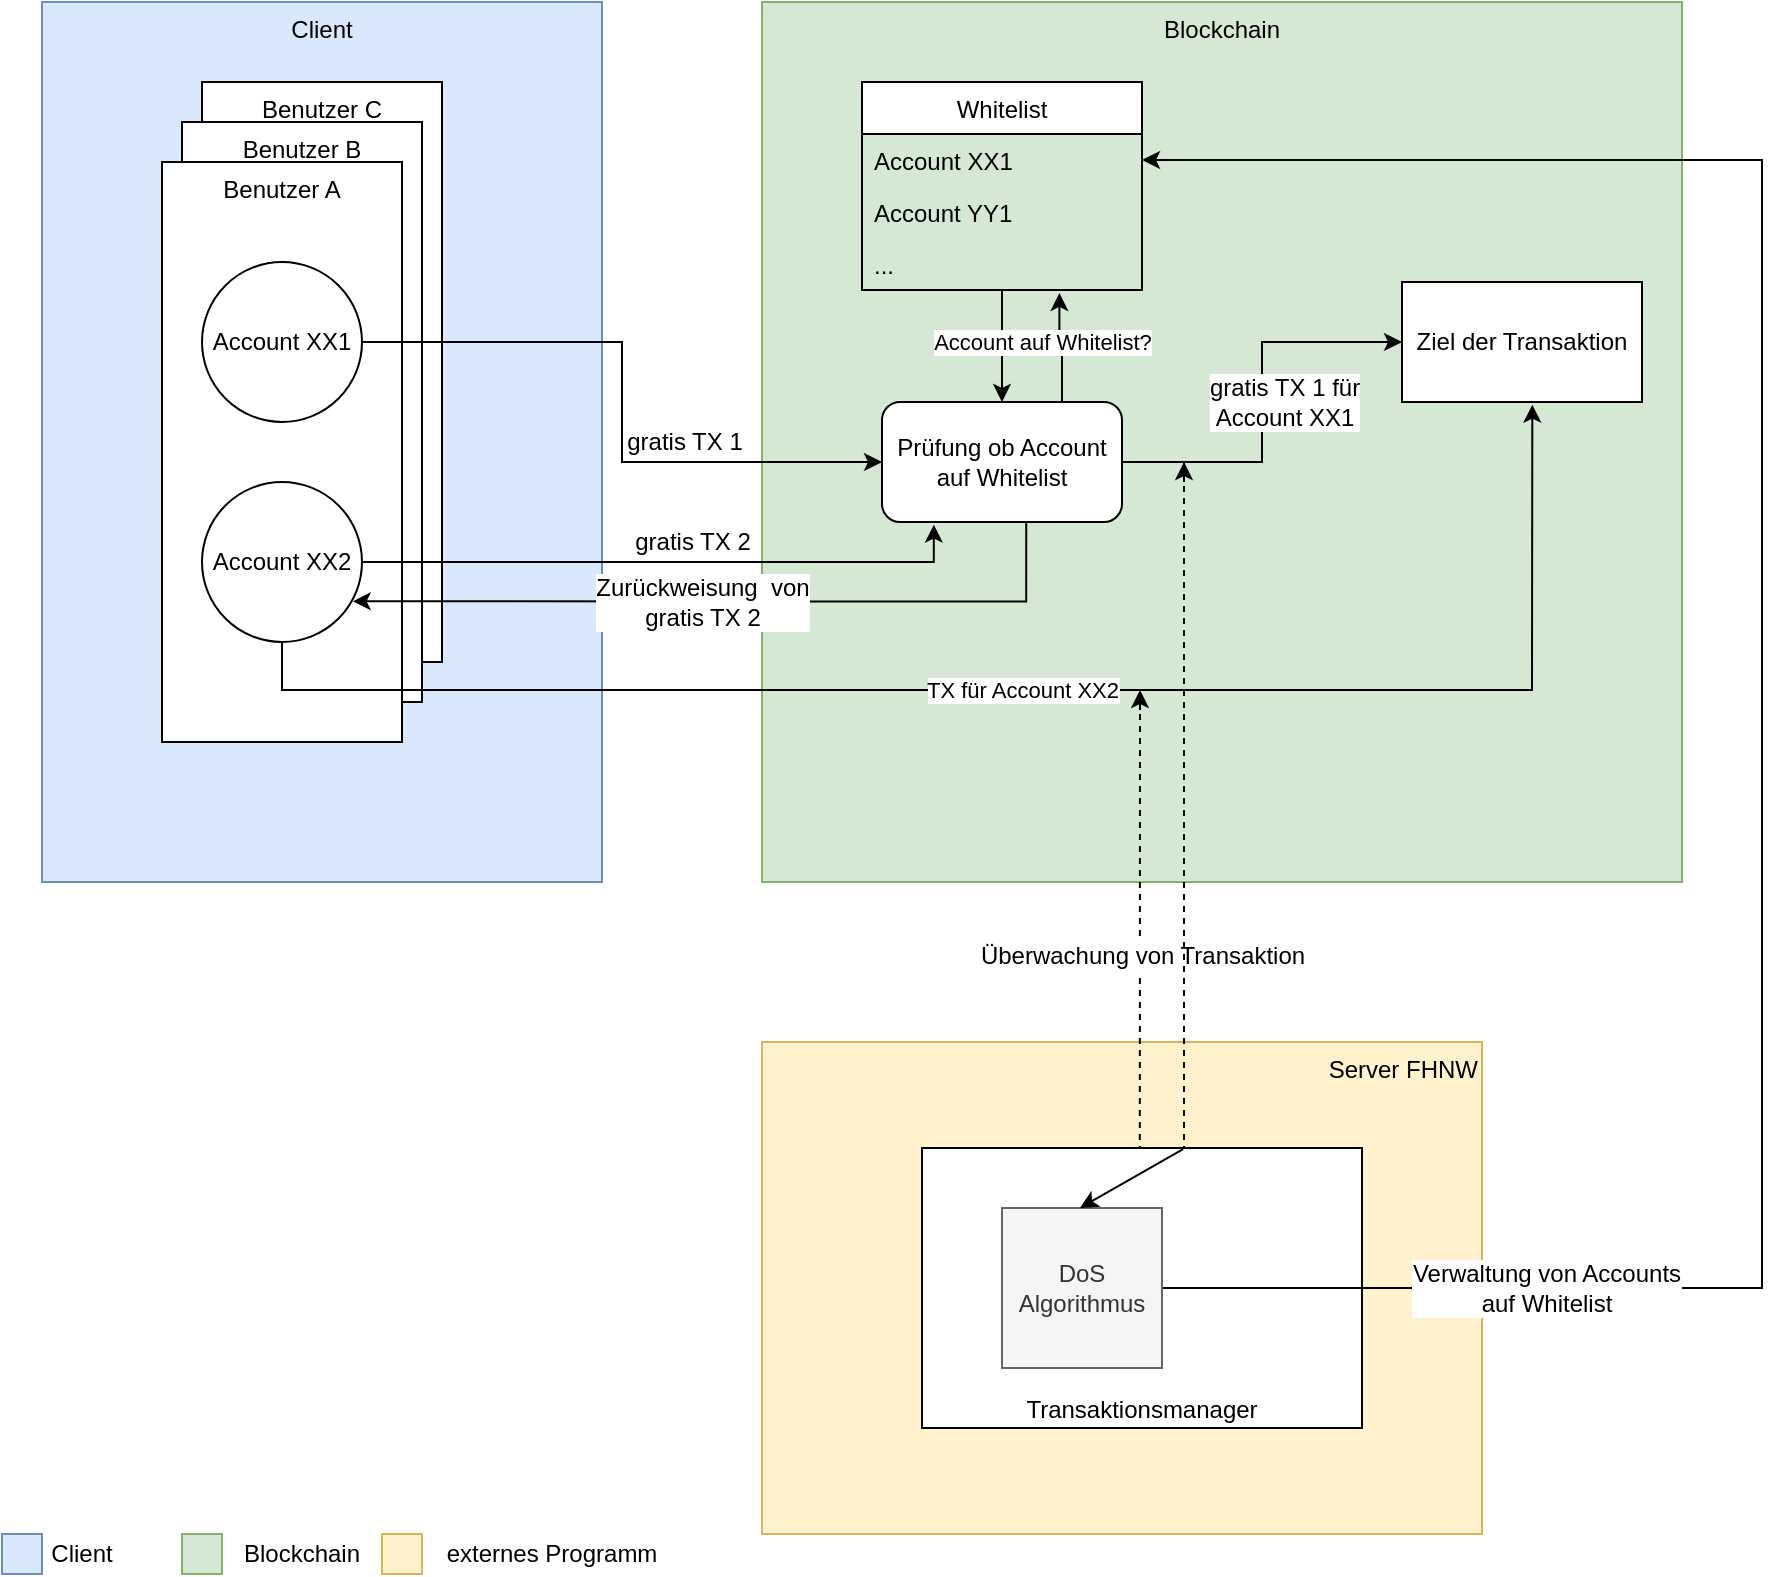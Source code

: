 <mxfile version="12.6.5" type="device"><diagram id="AUQCTULvhxM7nA-7SAK1" name="Page-1"><mxGraphModel dx="1086" dy="966" grid="1" gridSize="10" guides="1" tooltips="1" connect="1" arrows="1" fold="1" page="1" pageScale="1" pageWidth="827" pageHeight="1169" math="0" shadow="0"><root><mxCell id="0"/><mxCell id="1" parent="0"/><mxCell id="sa066aORWy2Aq3NjlhAv-58" value="Server FHNW" style="rounded=0;whiteSpace=wrap;html=1;fillColor=#fff2cc;strokeColor=#d6b656;verticalAlign=top;align=right;" parent="1" vertex="1"><mxGeometry x="400" y="560" width="360" height="246" as="geometry"/></mxCell><mxCell id="sa066aORWy2Aq3NjlhAv-28" value="Client" style="rounded=0;whiteSpace=wrap;html=1;verticalAlign=top;fillColor=#dae8fc;strokeColor=#6c8ebf;" parent="1" vertex="1"><mxGeometry x="40" y="40" width="280" height="440" as="geometry"/></mxCell><mxCell id="sa066aORWy2Aq3NjlhAv-29" value="Benutzer C" style="rounded=0;whiteSpace=wrap;html=1;verticalAlign=top;" parent="1" vertex="1"><mxGeometry x="120" y="80" width="120" height="290" as="geometry"/></mxCell><mxCell id="sa066aORWy2Aq3NjlhAv-30" value="Blockchain" style="rounded=0;whiteSpace=wrap;html=1;fillColor=#d5e8d4;strokeColor=#82b366;verticalAlign=top;" parent="1" vertex="1"><mxGeometry x="400" y="40" width="460" height="440" as="geometry"/></mxCell><mxCell id="sa066aORWy2Aq3NjlhAv-31" value="Benutzer B" style="rounded=0;whiteSpace=wrap;html=1;verticalAlign=top;" parent="1" vertex="1"><mxGeometry x="110" y="100" width="120" height="290" as="geometry"/></mxCell><mxCell id="sa066aORWy2Aq3NjlhAv-32" value="Benutzer A" style="rounded=0;whiteSpace=wrap;html=1;verticalAlign=top;" parent="1" vertex="1"><mxGeometry x="100" y="120" width="120" height="290" as="geometry"/></mxCell><mxCell id="sa066aORWy2Aq3NjlhAv-62" style="edgeStyle=orthogonalEdgeStyle;rounded=0;orthogonalLoop=1;jettySize=auto;html=1;entryX=0;entryY=0.5;entryDx=0;entryDy=0;" parent="1" source="sa066aORWy2Aq3NjlhAv-34" target="sa066aORWy2Aq3NjlhAv-61" edge="1"><mxGeometry relative="1" as="geometry"/></mxCell><mxCell id="sa066aORWy2Aq3NjlhAv-63" value="gratis TX 1" style="text;html=1;align=center;verticalAlign=middle;resizable=0;points=[];labelBackgroundColor=#ffffff;" parent="sa066aORWy2Aq3NjlhAv-62" vertex="1" connectable="0"><mxGeometry x="0.382" y="1" relative="1" as="geometry"><mxPoint y="-9" as="offset"/></mxGeometry></mxCell><mxCell id="sa066aORWy2Aq3NjlhAv-34" value="Account XX1" style="ellipse;whiteSpace=wrap;html=1;aspect=fixed;" parent="1" vertex="1"><mxGeometry x="120" y="170" width="80" height="80" as="geometry"/></mxCell><mxCell id="sa066aORWy2Aq3NjlhAv-35" style="edgeStyle=orthogonalEdgeStyle;rounded=0;orthogonalLoop=1;jettySize=auto;html=1;exitX=1;exitY=0.5;exitDx=0;exitDy=0;entryX=0.216;entryY=1.022;entryDx=0;entryDy=0;entryPerimeter=0;" parent="1" source="sa066aORWy2Aq3NjlhAv-37" target="sa066aORWy2Aq3NjlhAv-61" edge="1"><mxGeometry relative="1" as="geometry"><Array as="points"><mxPoint x="486" y="320"/></Array><mxPoint x="430.72" y="301.54" as="targetPoint"/></mxGeometry></mxCell><mxCell id="sa066aORWy2Aq3NjlhAv-36" value="gratis TX 2" style="text;html=1;align=center;verticalAlign=middle;resizable=0;points=[];labelBackgroundColor=#ffffff;" parent="sa066aORWy2Aq3NjlhAv-35" vertex="1" connectable="0"><mxGeometry x="0.081" y="-1" relative="1" as="geometry"><mxPoint y="-11.02" as="offset"/></mxGeometry></mxCell><mxCell id="sa066aORWy2Aq3NjlhAv-37" value="Account XX2" style="ellipse;whiteSpace=wrap;html=1;aspect=fixed;" parent="1" vertex="1"><mxGeometry x="120" y="280" width="80" height="80" as="geometry"/></mxCell><mxCell id="sa066aORWy2Aq3NjlhAv-42" style="edgeStyle=orthogonalEdgeStyle;rounded=0;orthogonalLoop=1;jettySize=auto;html=1;entryX=0.942;entryY=0.746;entryDx=0;entryDy=0;entryPerimeter=0;exitX=0.601;exitY=0.999;exitDx=0;exitDy=0;exitPerimeter=0;" parent="1" source="sa066aORWy2Aq3NjlhAv-61" target="sa066aORWy2Aq3NjlhAv-37" edge="1"><mxGeometry relative="1" as="geometry"><Array as="points"><mxPoint x="532" y="340"/></Array><mxPoint x="430.96" y="351.13" as="sourcePoint"/></mxGeometry></mxCell><mxCell id="sa066aORWy2Aq3NjlhAv-43" value="Zurückweisung&amp;nbsp; von&lt;br&gt;gratis TX 2" style="text;html=1;align=center;verticalAlign=middle;resizable=0;points=[];labelBackgroundColor=#ffffff;" parent="sa066aORWy2Aq3NjlhAv-42" vertex="1" connectable="0"><mxGeometry x="0.102" y="1" relative="1" as="geometry"><mxPoint x="5.73" y="-0.7" as="offset"/></mxGeometry></mxCell><mxCell id="sa066aORWy2Aq3NjlhAv-48" value="Ziel der Transaktion" style="rounded=0;whiteSpace=wrap;html=1;" parent="1" vertex="1"><mxGeometry x="720" y="180" width="120" height="60" as="geometry"/></mxCell><mxCell id="sa066aORWy2Aq3NjlhAv-55" value="TX für Account XX2" style="endArrow=classic;html=1;exitX=0.5;exitY=1;exitDx=0;exitDy=0;entryX=0.543;entryY=1.022;entryDx=0;entryDy=0;entryPerimeter=0;rounded=0;" parent="1" source="sa066aORWy2Aq3NjlhAv-37" target="sa066aORWy2Aq3NjlhAv-48" edge="1"><mxGeometry x="-0.005" width="50" height="50" relative="1" as="geometry"><mxPoint x="200" y="610" as="sourcePoint"/><mxPoint x="430" y="384.19" as="targetPoint"/><Array as="points"><mxPoint x="160" y="384"/><mxPoint x="785" y="384"/></Array><mxPoint as="offset"/></mxGeometry></mxCell><mxCell id="sa066aORWy2Aq3NjlhAv-59" value="Transaktionsmanager" style="rounded=0;whiteSpace=wrap;html=1;align=center;verticalAlign=bottom;labelPosition=center;verticalLabelPosition=middle;" parent="1" vertex="1"><mxGeometry x="480" y="613" width="220" height="140" as="geometry"/></mxCell><mxCell id="sa066aORWy2Aq3NjlhAv-76" style="edgeStyle=orthogonalEdgeStyle;rounded=0;orthogonalLoop=1;jettySize=auto;html=1;entryX=1;entryY=0.5;entryDx=0;entryDy=0;exitX=1;exitY=0.5;exitDx=0;exitDy=0;" parent="1" source="sa066aORWy2Aq3NjlhAv-47" target="sa066aORWy2Aq3NjlhAv-52" edge="1"><mxGeometry relative="1" as="geometry"><Array as="points"><mxPoint x="900" y="683"/><mxPoint x="900" y="119"/></Array></mxGeometry></mxCell><mxCell id="sa066aORWy2Aq3NjlhAv-77" value="Verwaltung von Accounts&lt;br&gt;auf Whitelist" style="text;html=1;align=center;verticalAlign=middle;resizable=0;points=[];labelBackgroundColor=#ffffff;" parent="sa066aORWy2Aq3NjlhAv-76" vertex="1" connectable="0"><mxGeometry x="-0.674" relative="1" as="geometry"><mxPoint as="offset"/></mxGeometry></mxCell><mxCell id="sa066aORWy2Aq3NjlhAv-47" value="DoS&lt;br&gt;Algorithmus" style="whiteSpace=wrap;html=1;aspect=fixed;fillColor=#f5f5f5;strokeColor=#666666;fontColor=#333333;" parent="1" vertex="1"><mxGeometry x="520" y="643" width="80" height="80" as="geometry"/></mxCell><mxCell id="sa066aORWy2Aq3NjlhAv-64" style="edgeStyle=orthogonalEdgeStyle;rounded=0;orthogonalLoop=1;jettySize=auto;html=1;" parent="1" source="sa066aORWy2Aq3NjlhAv-61" target="sa066aORWy2Aq3NjlhAv-48" edge="1"><mxGeometry relative="1" as="geometry"/></mxCell><mxCell id="sa066aORWy2Aq3NjlhAv-65" value="gratis TX 1 für&lt;br&gt;Account XX1" style="text;html=1;align=center;verticalAlign=middle;resizable=0;points=[];labelBackgroundColor=#ffffff;" parent="sa066aORWy2Aq3NjlhAv-64" vertex="1" connectable="0"><mxGeometry x="-0.307" y="4" relative="1" as="geometry"><mxPoint x="10.86" y="-26" as="offset"/></mxGeometry></mxCell><mxCell id="sa066aORWy2Aq3NjlhAv-66" style="edgeStyle=orthogonalEdgeStyle;rounded=0;orthogonalLoop=1;jettySize=auto;html=1;entryX=0.705;entryY=1.057;entryDx=0;entryDy=0;exitX=0.75;exitY=0;exitDx=0;exitDy=0;entryPerimeter=0;" parent="1" source="sa066aORWy2Aq3NjlhAv-61" target="sa066aORWy2Aq3NjlhAv-54" edge="1"><mxGeometry relative="1" as="geometry"><Array as="points"><mxPoint x="550" y="212"/><mxPoint x="549" y="212"/></Array></mxGeometry></mxCell><mxCell id="sa066aORWy2Aq3NjlhAv-61" value="Prüfung ob Account auf Whitelist" style="rounded=1;whiteSpace=wrap;html=1;align=center;" parent="1" vertex="1"><mxGeometry x="460" y="240" width="120" height="60" as="geometry"/></mxCell><mxCell id="sa066aORWy2Aq3NjlhAv-67" value="Account auf Whitelist?" style="edgeStyle=orthogonalEdgeStyle;rounded=0;orthogonalLoop=1;jettySize=auto;html=1;entryX=0.5;entryY=0;entryDx=0;entryDy=0;" parent="1" source="sa066aORWy2Aq3NjlhAv-51" target="sa066aORWy2Aq3NjlhAv-61" edge="1"><mxGeometry x="-0.071" y="20" relative="1" as="geometry"><mxPoint as="offset"/></mxGeometry></mxCell><mxCell id="sa066aORWy2Aq3NjlhAv-68" value="" style="endArrow=none;dashed=1;html=1;entryX=0.495;entryY=0.002;entryDx=0;entryDy=0;entryPerimeter=0;" parent="1" target="sa066aORWy2Aq3NjlhAv-59" edge="1"><mxGeometry width="50" height="50" relative="1" as="geometry"><mxPoint x="589" y="390" as="sourcePoint"/><mxPoint x="260" y="830" as="targetPoint"/></mxGeometry></mxCell><mxCell id="sa066aORWy2Aq3NjlhAv-74" value="Überwachung von Transaktion" style="text;html=1;align=center;verticalAlign=middle;resizable=0;points=[];labelBackgroundColor=#ffffff;" parent="sa066aORWy2Aq3NjlhAv-68" vertex="1" connectable="0"><mxGeometry x="0.138" y="-1" relative="1" as="geometry"><mxPoint x="2.06" as="offset"/></mxGeometry></mxCell><mxCell id="sa066aORWy2Aq3NjlhAv-70" value="" style="endArrow=classic;html=1;" parent="1" edge="1"><mxGeometry width="50" height="50" relative="1" as="geometry"><mxPoint x="589" y="394" as="sourcePoint"/><mxPoint x="589" y="384" as="targetPoint"/></mxGeometry></mxCell><mxCell id="sa066aORWy2Aq3NjlhAv-71" value="" style="endArrow=none;dashed=1;html=1;entryX=0.495;entryY=0.002;entryDx=0;entryDy=0;entryPerimeter=0;" parent="1" edge="1"><mxGeometry width="50" height="50" relative="1" as="geometry"><mxPoint x="611" y="270" as="sourcePoint"/><mxPoint x="611" y="613.28" as="targetPoint"/></mxGeometry></mxCell><mxCell id="sa066aORWy2Aq3NjlhAv-73" value="" style="endArrow=classic;html=1;" parent="1" edge="1"><mxGeometry width="50" height="50" relative="1" as="geometry"><mxPoint x="611" y="280" as="sourcePoint"/><mxPoint x="611" y="270" as="targetPoint"/></mxGeometry></mxCell><mxCell id="sa066aORWy2Aq3NjlhAv-75" value="" style="endArrow=classic;html=1;entryX=0.5;entryY=0;entryDx=0;entryDy=0;exitX=0.598;exitY=0.004;exitDx=0;exitDy=0;exitPerimeter=0;" parent="1" edge="1"><mxGeometry width="50" height="50" relative="1" as="geometry"><mxPoint x="610.56" y="613.56" as="sourcePoint"/><mxPoint x="559" y="643" as="targetPoint"/></mxGeometry></mxCell><mxCell id="sa066aORWy2Aq3NjlhAv-51" value="Whitelist" style="swimlane;fontStyle=0;childLayout=stackLayout;horizontal=1;startSize=26;horizontalStack=0;resizeParent=1;resizeParentMax=0;resizeLast=0;collapsible=1;marginBottom=0;" parent="1" vertex="1"><mxGeometry x="450" y="80" width="140" height="104" as="geometry"/></mxCell><mxCell id="sa066aORWy2Aq3NjlhAv-52" value="Account XX1" style="text;align=left;verticalAlign=top;spacingLeft=4;spacingRight=4;overflow=hidden;rotatable=0;points=[[0,0.5],[1,0.5]];portConstraint=eastwest;" parent="sa066aORWy2Aq3NjlhAv-51" vertex="1"><mxGeometry y="26" width="140" height="26" as="geometry"/></mxCell><mxCell id="sa066aORWy2Aq3NjlhAv-53" value="Account YY1" style="text;align=left;verticalAlign=top;spacingLeft=4;spacingRight=4;overflow=hidden;rotatable=0;points=[[0,0.5],[1,0.5]];portConstraint=eastwest;" parent="sa066aORWy2Aq3NjlhAv-51" vertex="1"><mxGeometry y="52" width="140" height="26" as="geometry"/></mxCell><mxCell id="sa066aORWy2Aq3NjlhAv-54" value="..." style="text;strokeColor=none;fillColor=none;align=left;verticalAlign=top;spacingLeft=4;spacingRight=4;overflow=hidden;rotatable=0;points=[[0,0.5],[1,0.5]];portConstraint=eastwest;" parent="sa066aORWy2Aq3NjlhAv-51" vertex="1"><mxGeometry y="78" width="140" height="26" as="geometry"/></mxCell><mxCell id="GKiloT5GGas1M1_aPi6V-1" value="" style="rounded=0;whiteSpace=wrap;html=1;fillColor=#dae8fc;strokeColor=#6c8ebf;" vertex="1" parent="1"><mxGeometry x="20" y="806" width="20" height="20" as="geometry"/></mxCell><mxCell id="GKiloT5GGas1M1_aPi6V-2" value="Client" style="text;html=1;strokeColor=none;fillColor=none;align=center;verticalAlign=middle;whiteSpace=wrap;rounded=0;" vertex="1" parent="1"><mxGeometry x="40" y="806" width="40" height="20" as="geometry"/></mxCell><mxCell id="GKiloT5GGas1M1_aPi6V-3" value="" style="rounded=0;whiteSpace=wrap;html=1;fillColor=#d5e8d4;strokeColor=#82b366;" vertex="1" parent="1"><mxGeometry x="110" y="806" width="20" height="20" as="geometry"/></mxCell><mxCell id="GKiloT5GGas1M1_aPi6V-4" value="Blockchain" style="text;html=1;align=center;verticalAlign=middle;whiteSpace=wrap;rounded=0;" vertex="1" parent="1"><mxGeometry x="150" y="806" width="40" height="20" as="geometry"/></mxCell><mxCell id="GKiloT5GGas1M1_aPi6V-5" value="externes Programm" style="text;html=1;strokeColor=none;fillColor=none;align=center;verticalAlign=middle;whiteSpace=wrap;rounded=0;" vertex="1" parent="1"><mxGeometry x="240" y="806" width="110" height="20" as="geometry"/></mxCell><mxCell id="GKiloT5GGas1M1_aPi6V-6" value="" style="rounded=0;whiteSpace=wrap;html=1;fillColor=#fff2cc;strokeColor=#d6b656;" vertex="1" parent="1"><mxGeometry x="210" y="806" width="20" height="20" as="geometry"/></mxCell></root></mxGraphModel></diagram></mxfile>